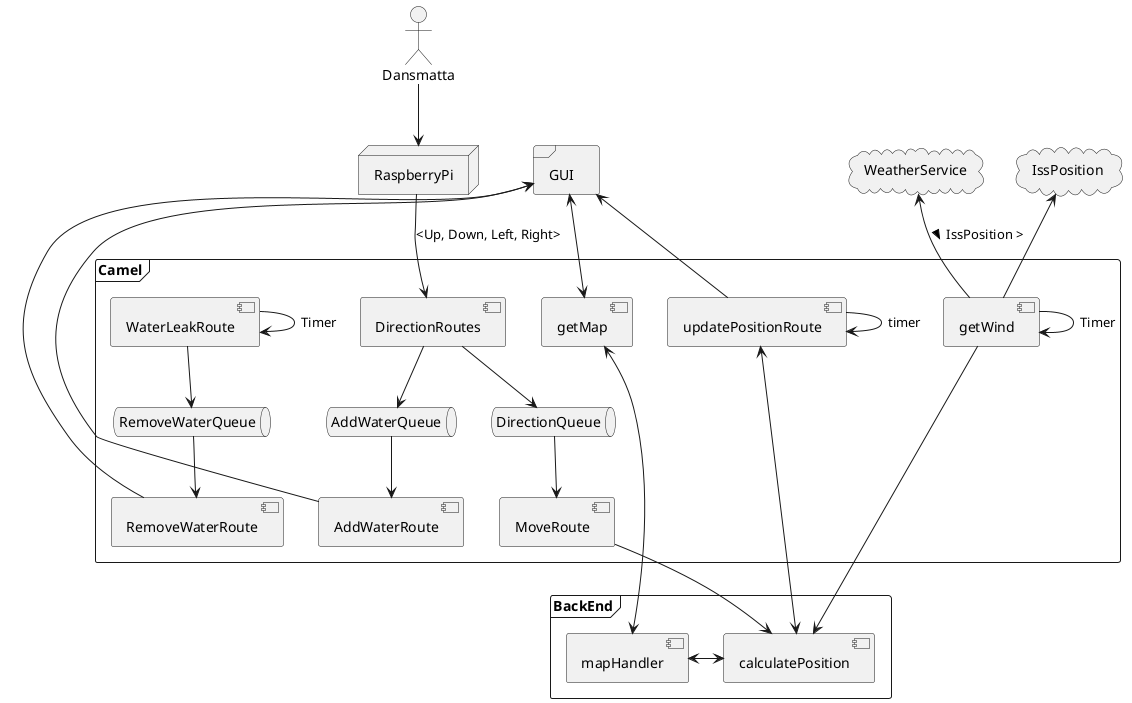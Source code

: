 @startuml

actor Dansmatta
node RaspberryPi
frame GUI
cloud IssPosition
cloud WeatherService
frame Camel {
    component DirectionRoutes
    queue DirectionQueue
    queue AddWaterQueue
    queue RemoveWaterQueue
    component MoveRoute
    component AddWaterRoute
    component updatePositionRoute
    component RemoveWaterRoute
    component WaterLeakRoute
    component getWind
    component getMap
}
frame BackEnd{
    component calculatePosition
    component mapHandler
}

Dansmatta --> RaspberryPi
RaspberryPi --> DirectionRoutes : <Up, Down, Left, Right>
DirectionRoutes --> DirectionQueue
DirectionRoutes --> AddWaterQueue
DirectionQueue --> MoveRoute
AddWaterQueue --> AddWaterRoute
AddWaterRoute -up-> GUI
GUI <-->getMap
getMap <--> mapHandler

calculatePosition <-left-> mapHandler

updatePositionRoute --> updatePositionRoute : timer
updatePositionRoute -up-> GUI
WaterLeakRoute --> WaterLeakRoute : Timer
WaterLeakRoute --> RemoveWaterQueue
RemoveWaterQueue --> RemoveWaterRoute
RemoveWaterRoute -up-> GUI

getWind --> getWind : Timer
getWind -up-> IssPosition
getWind -up-> WeatherService : < IssPosition >

MoveRoute --> calculatePosition
updatePositionRoute <--> calculatePosition
getWind -> calculatePosition

'agent agent
'artifact artifact
'boundary boundary
'card card
'cloud cloud
'component component
'control control
'database database
'entity entity
'file file
'folder folder
'frame frame
'interface  interface
'node node
'package package
'queue queue
'stack stack
'rectangle rectangle
'storage storage
'usecase usecase

@enduml